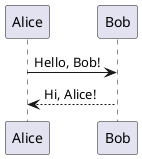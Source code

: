 @startuml firstDiagram
Alice -> Bob: Hello, Bob!
Bob --> Alice: Hi, Alice!
@enduml

@startuml test02
(*)-->お試し
お試し-->(*)
@enduml

@startuml initialization
(*)-->login
if uid then
 -->[true] "check currentFct"
 if "currentFct exists" then
   -->[true] "fetch using currentFct"
   -->"cont"
   -->"set FCT in store"
 else
   -->[false] "initialize FCT"
   -->"set FCT in currentFct"
   -->"set FCT in store" 
 endif
 if "currentDRI exists" then
   -->[true] "fetch using currentDRI"
   -->"cont2"
   -->"set DRI in store"
 else
   -->[false] "initialize DRI"
   -->"set FCT in currentDri"
   -->"set DRI in store"
 endif

 --> "fetch user using userId"
 if "User exists" then
   -->[true] "set user in store"
 else 
   -->[false] "get defaultValue of user"
   -->"set user in store"  
 endif

 --> "check currentProject"
 if "projectId exists" then
   -->[true] "fetch ProjectInfo"
   -->"cont3"
   -->"set ProjectInfo in store"
 else 
   -->[false] "get defaultValue of ProjectInfo"
   -->"set projectId in currentProejctInfo"
   -->"set ProjectInfo in store"  
 endif

 --> "fetch Houses using projectId"
 if "HOUSE exists" then
   -->[true] "set HOUSE in store"
 else 
   -->[false] "get defaultValue of HOUSE"
   -->"set HOUSE in store"  
 endif


 --> "fetch MENU using projectId"
 if "MENU exists" then
   -->[true] "set MENU in store"
 else 
   -->[false] "get defaultValue of MENU"
   -->"set MENU in store"  
 endif

else
 -->[false] "go to login page"
 
@enduml